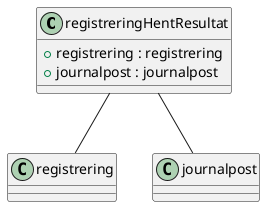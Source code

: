 @startuml

class registreringHentResultat {
    +registrering : registrering
    +journalpost : journalpost
}
registreringHentResultat -- registrering
registreringHentResultat -- journalpost

@enduml
